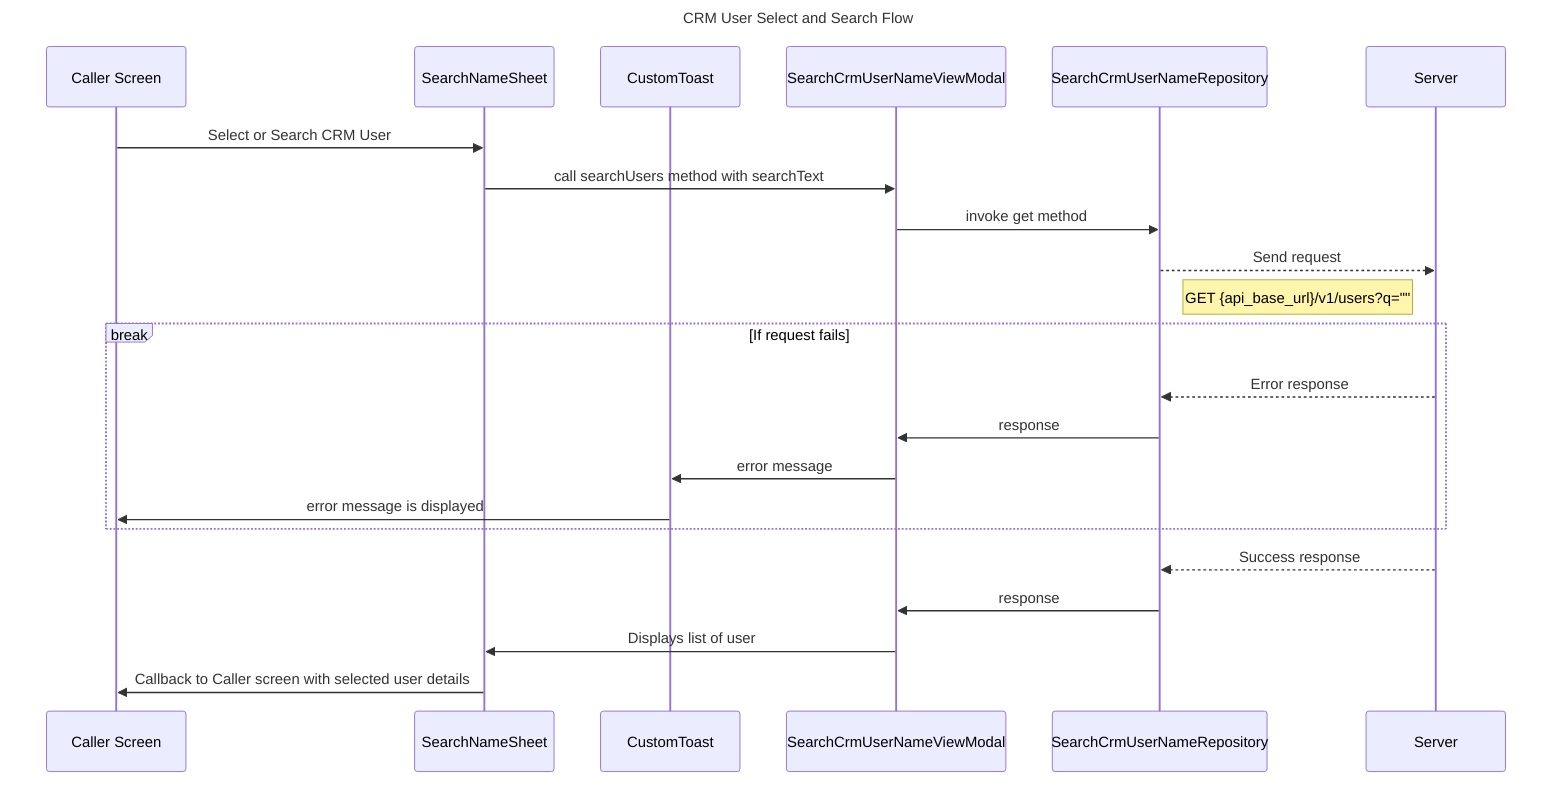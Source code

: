 sequenceDiagram
    title CRM User Select and Search Flow

    participant CS as Caller Screen
    participant SNS as SearchNameSheet
    participant CT as CustomToast
    participant SCUVM as SearchCrmUserNameViewModal
    participant SCUR as SearchCrmUserNameRepository
    participant S as Server

    CS->>SNS: Select or Search CRM User
    SNS->>SCUVM: call searchUsers method with searchText
    SCUVM->>SCUR: invoke get method
    SCUR-->>S: Send request
    note right of SCUR: GET {api_base_url}/v1/users?q=""

    break If request fails
        S-->>SCUR: Error response
        SCUR->>SCUVM: response
        SCUVM->>CT: error message
        CT->>CS: error message is displayed
    end
    
    S-->>SCUR: Success response
    SCUR->>SCUVM: response
    SCUVM->>SNS: Displays list of user
    SNS->>CS: Callback to Caller screen with selected user details